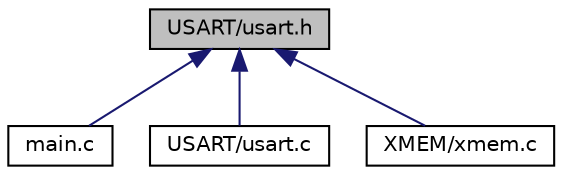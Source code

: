 digraph "USART/usart.h"
{
 // LATEX_PDF_SIZE
  edge [fontname="Helvetica",fontsize="10",labelfontname="Helvetica",labelfontsize="10"];
  node [fontname="Helvetica",fontsize="10",shape=record];
  Node1 [label="USART/usart.h",height=0.2,width=0.4,color="black", fillcolor="grey75", style="filled", fontcolor="black",tooltip="USART driver for ATMEGA162."];
  Node1 -> Node2 [dir="back",color="midnightblue",fontsize="10",style="solid",fontname="Helvetica"];
  Node2 [label="main.c",height=0.2,width=0.4,color="black", fillcolor="white", style="filled",URL="$main_8c.html",tooltip="The main function for running the code of the application."];
  Node1 -> Node3 [dir="back",color="midnightblue",fontsize="10",style="solid",fontname="Helvetica"];
  Node3 [label="USART/usart.c",height=0.2,width=0.4,color="black", fillcolor="white", style="filled",URL="$usart_8c_source.html",tooltip=" "];
  Node1 -> Node4 [dir="back",color="midnightblue",fontsize="10",style="solid",fontname="Helvetica"];
  Node4 [label="XMEM/xmem.c",height=0.2,width=0.4,color="black", fillcolor="white", style="filled",URL="$xmem_8c_source.html",tooltip=" "];
}
